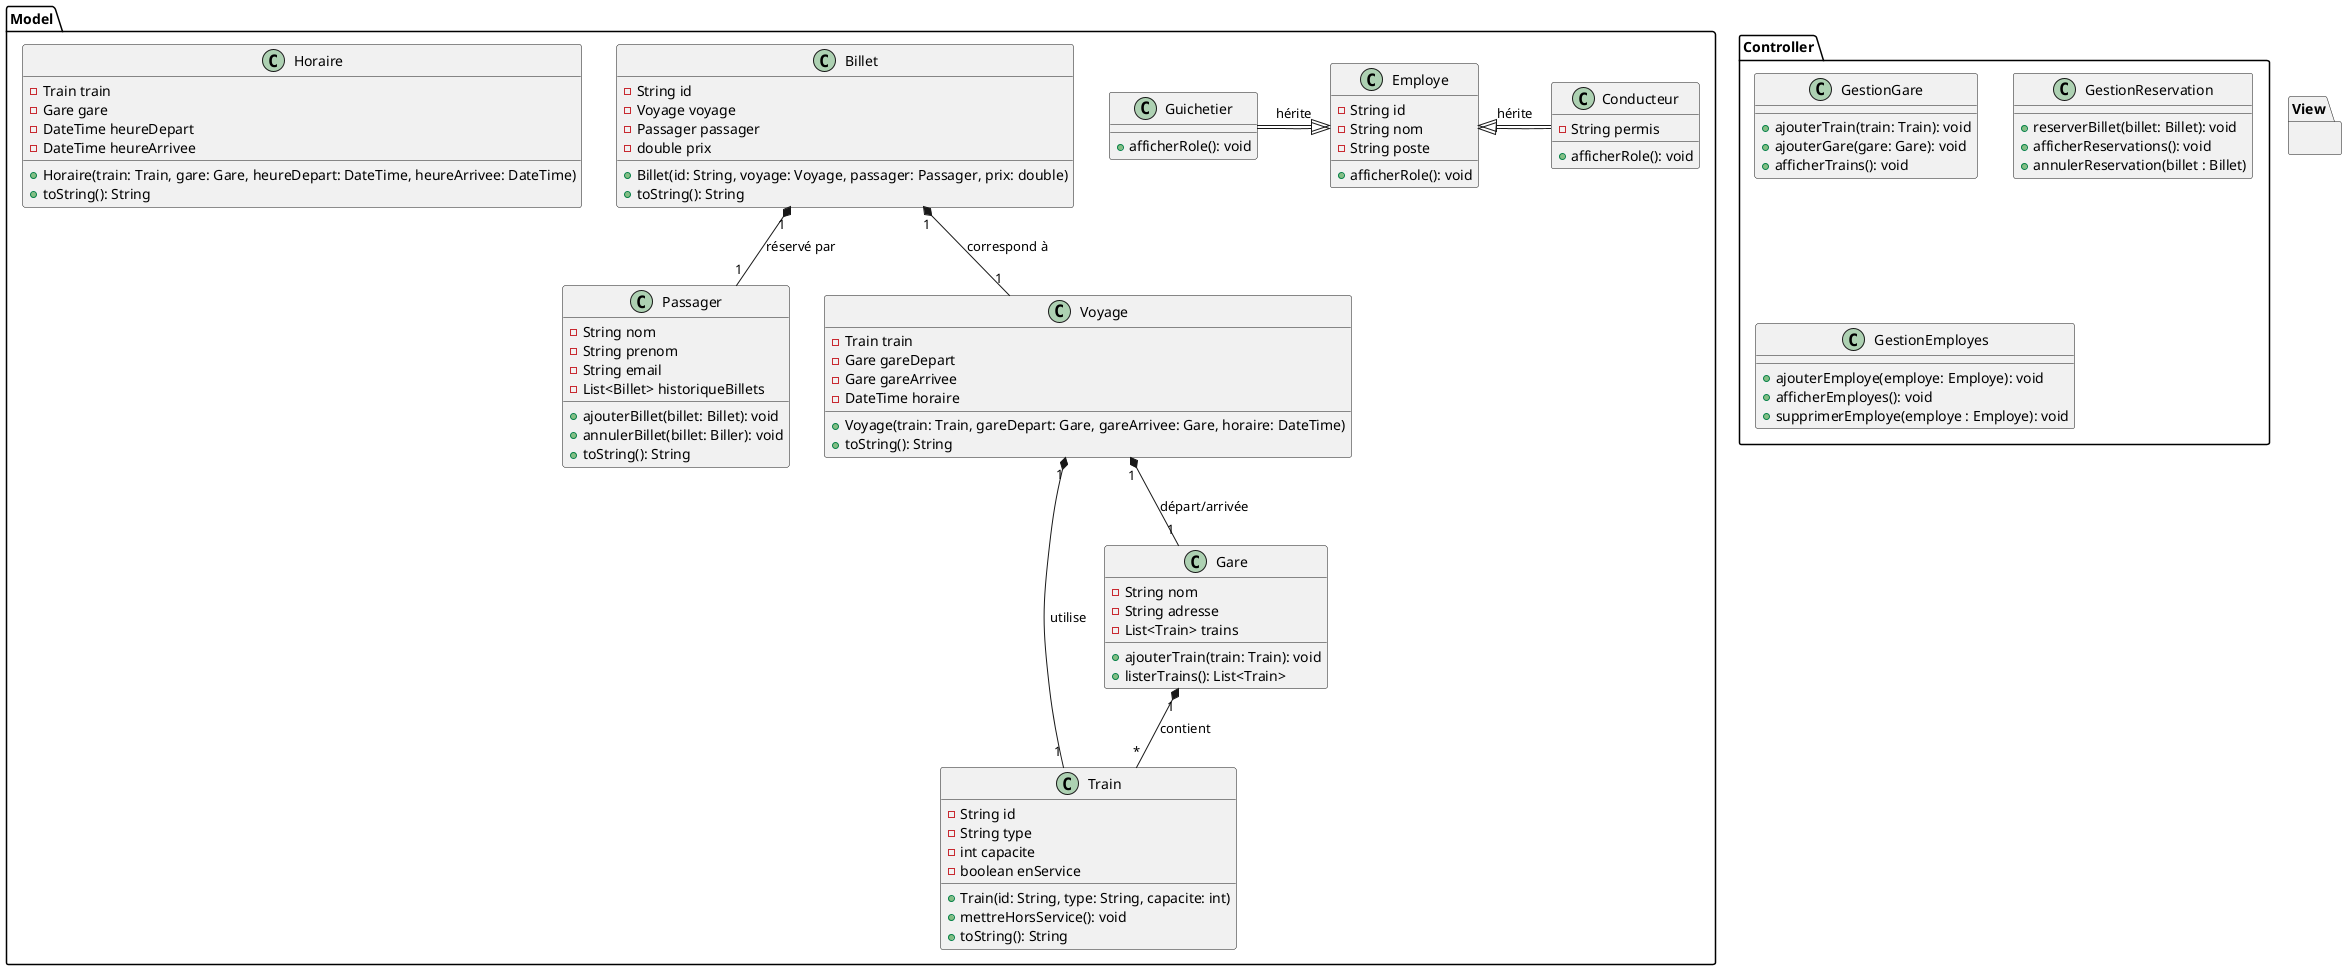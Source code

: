 @startuml
'https://plantuml.com/sequence-diagram

package "Model" {
    ' Définition des classes principales
    class Train {
        - String id
        - String type
        - int capacite
        - boolean enService
        + Train(id: String, type: String, capacite: int)
        + mettreHorsService(): void
        + toString(): String
    }

    class Gare {
        - String nom
        - String adresse
        - List<Train> trains
        + ajouterTrain(train: Train): void
        + listerTrains(): List<Train>
    }

    class Passager {
        - String nom
        - String prenom
        - String email
        - List<Billet> historiqueBillets
        + ajouterBillet(billet: Billet): void
        + annulerBillet(billet: Biller): void
        + toString(): String
    }

    class Billet {
        - String id
        - Voyage voyage
        - Passager passager
        - double prix
        + Billet(id: String, voyage: Voyage, passager: Passager, prix: double)
        + toString(): String
    }

    class Voyage {
        - Train train
        - Gare gareDepart
        - Gare gareArrivee
        - DateTime horaire
        + Voyage(train: Train, gareDepart: Gare, gareArrivee: Gare, horaire: DateTime)
        + toString(): String
    }

    class Horaire {
        - Train train
        - Gare gare
        - DateTime heureDepart
        - DateTime heureArrivee
        + Horaire(train: Train, gare: Gare, heureDepart: DateTime, heureArrivee: DateTime)
        + toString(): String
    }

    class Employe {
        - String id
        - String nom
        - String poste
        + afficherRole(): void
    }

    class Conducteur extends Employe {
        - String permis
        + afficherRole(): void
    }

    class Guichetier extends Employe {
        + afficherRole(): void
    }

    Gare "1" *-- "*" Train : contient
    Voyage "1" *-- "1" Train : utilise
    Voyage "1" *-- "1" Gare : départ/arrivée
    Billet "1" *-- "1" Voyage : correspond à
    Billet "1" *-- "1" Passager : réservé par
    Conducteur -|> Employe : hérite
    Guichetier -|> Employe : hérite

}

package "View"{


}

package "Controller"{
        class GestionGare {
            + ajouterTrain(train: Train): void
            + ajouterGare(gare: Gare): void
            + afficherTrains(): void
        }

        class GestionReservation {
            + reserverBillet(billet: Billet): void
            + afficherReservations(): void
            + annulerReservation(billet : Billet)
        }

        class GestionEmployes {
            + ajouterEmploye(employe: Employe): void
            + afficherEmployes(): void
            + supprimerEmploye(employe : Employe): void
        }
}
@enduml